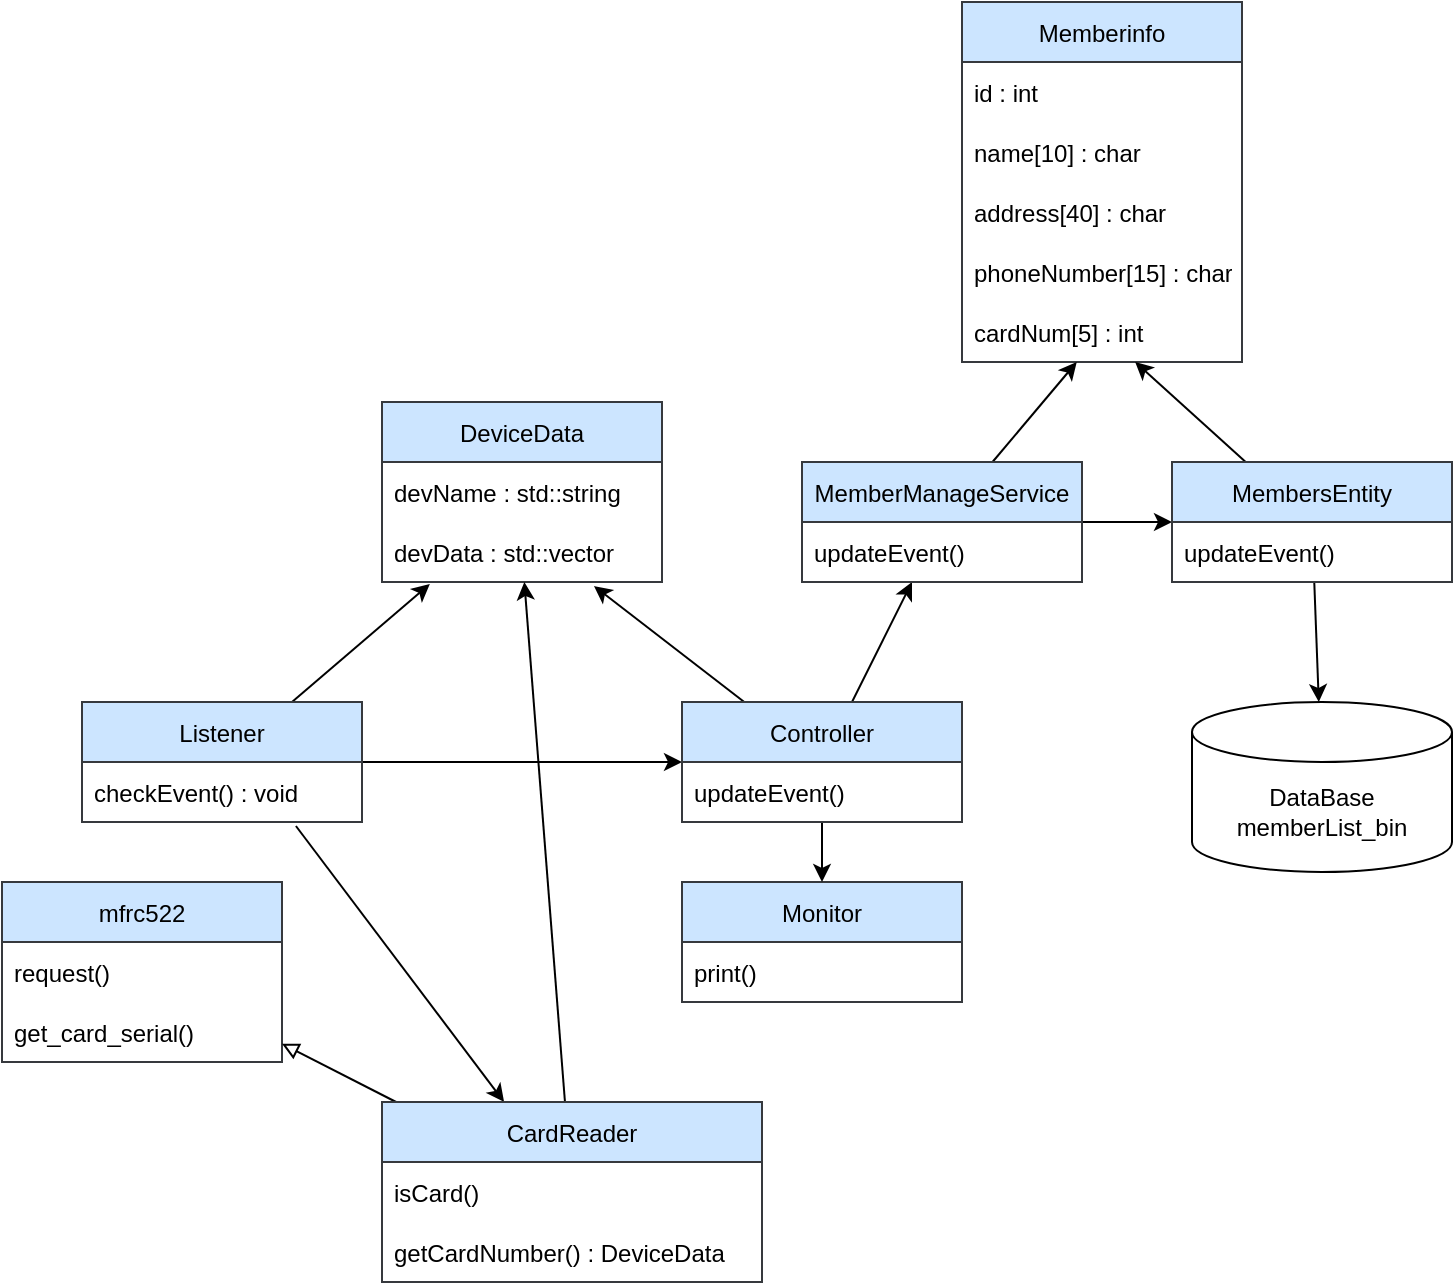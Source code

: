 <mxfile>
    <diagram id="u_6qWiJU8FjfpKWzj6Fa" name="페이지-1">
        <mxGraphModel dx="463" dy="1234" grid="1" gridSize="10" guides="1" tooltips="1" connect="1" arrows="1" fold="1" page="1" pageScale="1" pageWidth="1169" pageHeight="827" math="0" shadow="0">
            <root>
                <mxCell id="0"/>
                <mxCell id="1" parent="0"/>
                <mxCell id="38" style="edgeStyle=none;html=1;entryX=0;entryY=0.5;entryDx=0;entryDy=0;" parent="1" source="39" target="47" edge="1">
                    <mxGeometry relative="1" as="geometry"/>
                </mxCell>
                <mxCell id="53" style="edgeStyle=none;html=1;entryX=0.171;entryY=1.033;entryDx=0;entryDy=0;exitX=0.75;exitY=0;exitDx=0;exitDy=0;entryPerimeter=0;" parent="1" source="39" target="51" edge="1">
                    <mxGeometry relative="1" as="geometry"/>
                </mxCell>
                <mxCell id="63" style="rounded=0;html=1;endArrow=classic;endFill=1;exitX=0.764;exitY=1.067;exitDx=0;exitDy=0;exitPerimeter=0;" parent="1" source="40" target="55" edge="1">
                    <mxGeometry relative="1" as="geometry"/>
                </mxCell>
                <mxCell id="39" value="Listener" style="swimlane;fontStyle=0;childLayout=stackLayout;horizontal=1;startSize=30;horizontalStack=0;resizeParent=1;resizeParentMax=0;resizeLast=0;collapsible=1;marginBottom=0;fillColor=#cce5ff;strokeColor=#36393d;" parent="1" vertex="1">
                    <mxGeometry x="110" y="-450" width="140" height="60" as="geometry"/>
                </mxCell>
                <mxCell id="40" value="checkEvent() : void" style="text;align=left;verticalAlign=middle;spacingLeft=4;spacingRight=4;overflow=hidden;points=[[0,0.5],[1,0.5]];portConstraint=eastwest;rotatable=0;" parent="39" vertex="1">
                    <mxGeometry y="30" width="140" height="30" as="geometry"/>
                </mxCell>
                <mxCell id="41" value="mfrc522" style="swimlane;fontStyle=0;childLayout=stackLayout;horizontal=1;startSize=30;horizontalStack=0;resizeParent=1;resizeParentMax=0;resizeLast=0;collapsible=1;marginBottom=0;fillColor=#cce5ff;strokeColor=#36393d;" parent="1" vertex="1">
                    <mxGeometry x="70" y="-360" width="140" height="90" as="geometry"/>
                </mxCell>
                <mxCell id="42" value="request()" style="text;align=left;verticalAlign=middle;spacingLeft=4;spacingRight=4;overflow=hidden;points=[[0,0.5],[1,0.5]];portConstraint=eastwest;rotatable=0;" parent="41" vertex="1">
                    <mxGeometry y="30" width="140" height="30" as="geometry"/>
                </mxCell>
                <mxCell id="43" value="get_card_serial()" style="text;align=left;verticalAlign=middle;spacingLeft=4;spacingRight=4;overflow=hidden;points=[[0,0.5],[1,0.5]];portConstraint=eastwest;rotatable=0;" parent="41" vertex="1">
                    <mxGeometry y="60" width="140" height="30" as="geometry"/>
                </mxCell>
                <mxCell id="44" value="Monitor" style="swimlane;fontStyle=0;childLayout=stackLayout;horizontal=1;startSize=30;horizontalStack=0;resizeParent=1;resizeParentMax=0;resizeLast=0;collapsible=1;marginBottom=0;fillColor=#cce5ff;strokeColor=#36393d;" parent="1" vertex="1">
                    <mxGeometry x="410" y="-360" width="140" height="60" as="geometry"/>
                </mxCell>
                <mxCell id="45" value="print()" style="text;align=left;verticalAlign=middle;spacingLeft=4;spacingRight=4;overflow=hidden;points=[[0,0.5],[1,0.5]];portConstraint=eastwest;rotatable=0;" parent="44" vertex="1">
                    <mxGeometry y="30" width="140" height="30" as="geometry"/>
                </mxCell>
                <mxCell id="46" style="edgeStyle=none;html=1;entryX=0.5;entryY=0;entryDx=0;entryDy=0;" parent="1" source="47" target="44" edge="1">
                    <mxGeometry relative="1" as="geometry"/>
                </mxCell>
                <mxCell id="54" style="edgeStyle=none;html=1;entryX=0.757;entryY=1.067;entryDx=0;entryDy=0;entryPerimeter=0;" parent="1" source="47" target="51" edge="1">
                    <mxGeometry relative="1" as="geometry"/>
                </mxCell>
                <mxCell id="83" style="edgeStyle=none;html=1;" edge="1" parent="1" source="47" target="75">
                    <mxGeometry relative="1" as="geometry"/>
                </mxCell>
                <mxCell id="47" value="Controller" style="swimlane;fontStyle=0;childLayout=stackLayout;horizontal=1;startSize=30;horizontalStack=0;resizeParent=1;resizeParentMax=0;resizeLast=0;collapsible=1;marginBottom=0;fillColor=#cce5ff;strokeColor=#36393d;" parent="1" vertex="1">
                    <mxGeometry x="410" y="-450" width="140" height="60" as="geometry"/>
                </mxCell>
                <mxCell id="48" value="updateEvent()" style="text;align=left;verticalAlign=middle;spacingLeft=4;spacingRight=4;overflow=hidden;points=[[0,0.5],[1,0.5]];portConstraint=eastwest;rotatable=0;" parent="47" vertex="1">
                    <mxGeometry y="30" width="140" height="30" as="geometry"/>
                </mxCell>
                <mxCell id="49" value="DeviceData" style="swimlane;fontStyle=0;childLayout=stackLayout;horizontal=1;startSize=30;horizontalStack=0;resizeParent=1;resizeParentMax=0;resizeLast=0;collapsible=1;marginBottom=0;fillColor=#cce5ff;strokeColor=#36393d;" parent="1" vertex="1">
                    <mxGeometry x="260" y="-600" width="140" height="90" as="geometry"/>
                </mxCell>
                <mxCell id="50" value="devName : std::string" style="text;align=left;verticalAlign=middle;spacingLeft=4;spacingRight=4;overflow=hidden;points=[[0,0.5],[1,0.5]];portConstraint=eastwest;rotatable=0;" parent="49" vertex="1">
                    <mxGeometry y="30" width="140" height="30" as="geometry"/>
                </mxCell>
                <mxCell id="51" value="devData : std::vector" style="text;align=left;verticalAlign=middle;spacingLeft=4;spacingRight=4;overflow=hidden;points=[[0,0.5],[1,0.5]];portConstraint=eastwest;rotatable=0;" parent="49" vertex="1">
                    <mxGeometry y="60" width="140" height="30" as="geometry"/>
                </mxCell>
                <mxCell id="58" style="edgeStyle=none;html=1;endArrow=block;endFill=0;" parent="1" source="55" target="41" edge="1">
                    <mxGeometry relative="1" as="geometry"/>
                </mxCell>
                <mxCell id="64" style="edgeStyle=none;html=1;" parent="1" source="55" target="51" edge="1">
                    <mxGeometry relative="1" as="geometry"/>
                </mxCell>
                <mxCell id="55" value="CardReader" style="swimlane;fontStyle=0;childLayout=stackLayout;horizontal=1;startSize=30;horizontalStack=0;resizeParent=1;resizeParentMax=0;resizeLast=0;collapsible=1;marginBottom=0;fillColor=#cce5ff;strokeColor=#36393d;" parent="1" vertex="1">
                    <mxGeometry x="260" y="-250" width="190" height="90" as="geometry"/>
                </mxCell>
                <mxCell id="56" value="isCard()" style="text;align=left;verticalAlign=middle;spacingLeft=4;spacingRight=4;overflow=hidden;points=[[0,0.5],[1,0.5]];portConstraint=eastwest;rotatable=0;" parent="55" vertex="1">
                    <mxGeometry y="30" width="190" height="30" as="geometry"/>
                </mxCell>
                <mxCell id="57" value="getCardNumber() : DeviceData" style="text;align=left;verticalAlign=middle;spacingLeft=4;spacingRight=4;overflow=hidden;points=[[0,0.5],[1,0.5]];portConstraint=eastwest;rotatable=0;" parent="55" vertex="1">
                    <mxGeometry y="60" width="190" height="30" as="geometry"/>
                </mxCell>
                <mxCell id="65" value="DataBase&lt;br&gt;memberList_bin" style="shape=cylinder3;whiteSpace=wrap;html=1;boundedLbl=1;backgroundOutline=1;size=15;" parent="1" vertex="1">
                    <mxGeometry x="665" y="-450" width="130" height="85" as="geometry"/>
                </mxCell>
                <mxCell id="68" value="Memberinfo" style="swimlane;fontStyle=0;childLayout=stackLayout;horizontal=1;startSize=30;horizontalStack=0;resizeParent=1;resizeParentMax=0;resizeLast=0;collapsible=1;marginBottom=0;fillColor=#cce5ff;strokeColor=#36393d;" vertex="1" parent="1">
                    <mxGeometry x="550" y="-800" width="140" height="180" as="geometry"/>
                </mxCell>
                <mxCell id="69" value="id : int" style="text;align=left;verticalAlign=middle;spacingLeft=4;spacingRight=4;overflow=hidden;points=[[0,0.5],[1,0.5]];portConstraint=eastwest;rotatable=0;" vertex="1" parent="68">
                    <mxGeometry y="30" width="140" height="30" as="geometry"/>
                </mxCell>
                <mxCell id="73" value="name[10] : char" style="text;align=left;verticalAlign=middle;spacingLeft=4;spacingRight=4;overflow=hidden;points=[[0,0.5],[1,0.5]];portConstraint=eastwest;rotatable=0;" vertex="1" parent="68">
                    <mxGeometry y="60" width="140" height="30" as="geometry"/>
                </mxCell>
                <mxCell id="72" value="address[40] : char" style="text;align=left;verticalAlign=middle;spacingLeft=4;spacingRight=4;overflow=hidden;points=[[0,0.5],[1,0.5]];portConstraint=eastwest;rotatable=0;" vertex="1" parent="68">
                    <mxGeometry y="90" width="140" height="30" as="geometry"/>
                </mxCell>
                <mxCell id="71" value="phoneNumber[15] : char" style="text;align=left;verticalAlign=middle;spacingLeft=4;spacingRight=4;overflow=hidden;points=[[0,0.5],[1,0.5]];portConstraint=eastwest;rotatable=0;" vertex="1" parent="68">
                    <mxGeometry y="120" width="140" height="30" as="geometry"/>
                </mxCell>
                <mxCell id="70" value="cardNum[5] : int" style="text;align=left;verticalAlign=middle;spacingLeft=4;spacingRight=4;overflow=hidden;points=[[0,0.5],[1,0.5]];portConstraint=eastwest;rotatable=0;" vertex="1" parent="68">
                    <mxGeometry y="150" width="140" height="30" as="geometry"/>
                </mxCell>
                <mxCell id="80" style="edgeStyle=none;html=1;" edge="1" parent="1" source="75" target="70">
                    <mxGeometry relative="1" as="geometry"/>
                </mxCell>
                <mxCell id="84" style="edgeStyle=none;html=1;" edge="1" parent="1" source="75" target="78">
                    <mxGeometry relative="1" as="geometry"/>
                </mxCell>
                <mxCell id="75" value="MemberManageService" style="swimlane;fontStyle=0;childLayout=stackLayout;horizontal=1;startSize=30;horizontalStack=0;resizeParent=1;resizeParentMax=0;resizeLast=0;collapsible=1;marginBottom=0;fillColor=#cce5ff;strokeColor=#36393d;" vertex="1" parent="1">
                    <mxGeometry x="470" y="-570" width="140" height="60" as="geometry"/>
                </mxCell>
                <mxCell id="76" value="updateEvent()" style="text;align=left;verticalAlign=middle;spacingLeft=4;spacingRight=4;overflow=hidden;points=[[0,0.5],[1,0.5]];portConstraint=eastwest;rotatable=0;" vertex="1" parent="75">
                    <mxGeometry y="30" width="140" height="30" as="geometry"/>
                </mxCell>
                <mxCell id="81" style="edgeStyle=none;html=1;" edge="1" parent="1" source="78" target="70">
                    <mxGeometry relative="1" as="geometry"/>
                </mxCell>
                <mxCell id="82" style="edgeStyle=none;html=1;" edge="1" parent="1" source="78" target="65">
                    <mxGeometry relative="1" as="geometry"/>
                </mxCell>
                <mxCell id="78" value="MembersEntity" style="swimlane;fontStyle=0;childLayout=stackLayout;horizontal=1;startSize=30;horizontalStack=0;resizeParent=1;resizeParentMax=0;resizeLast=0;collapsible=1;marginBottom=0;fillColor=#cce5ff;strokeColor=#36393d;" vertex="1" parent="1">
                    <mxGeometry x="655" y="-570" width="140" height="60" as="geometry"/>
                </mxCell>
                <mxCell id="79" value="updateEvent()" style="text;align=left;verticalAlign=middle;spacingLeft=4;spacingRight=4;overflow=hidden;points=[[0,0.5],[1,0.5]];portConstraint=eastwest;rotatable=0;" vertex="1" parent="78">
                    <mxGeometry y="30" width="140" height="30" as="geometry"/>
                </mxCell>
            </root>
        </mxGraphModel>
    </diagram>
</mxfile>